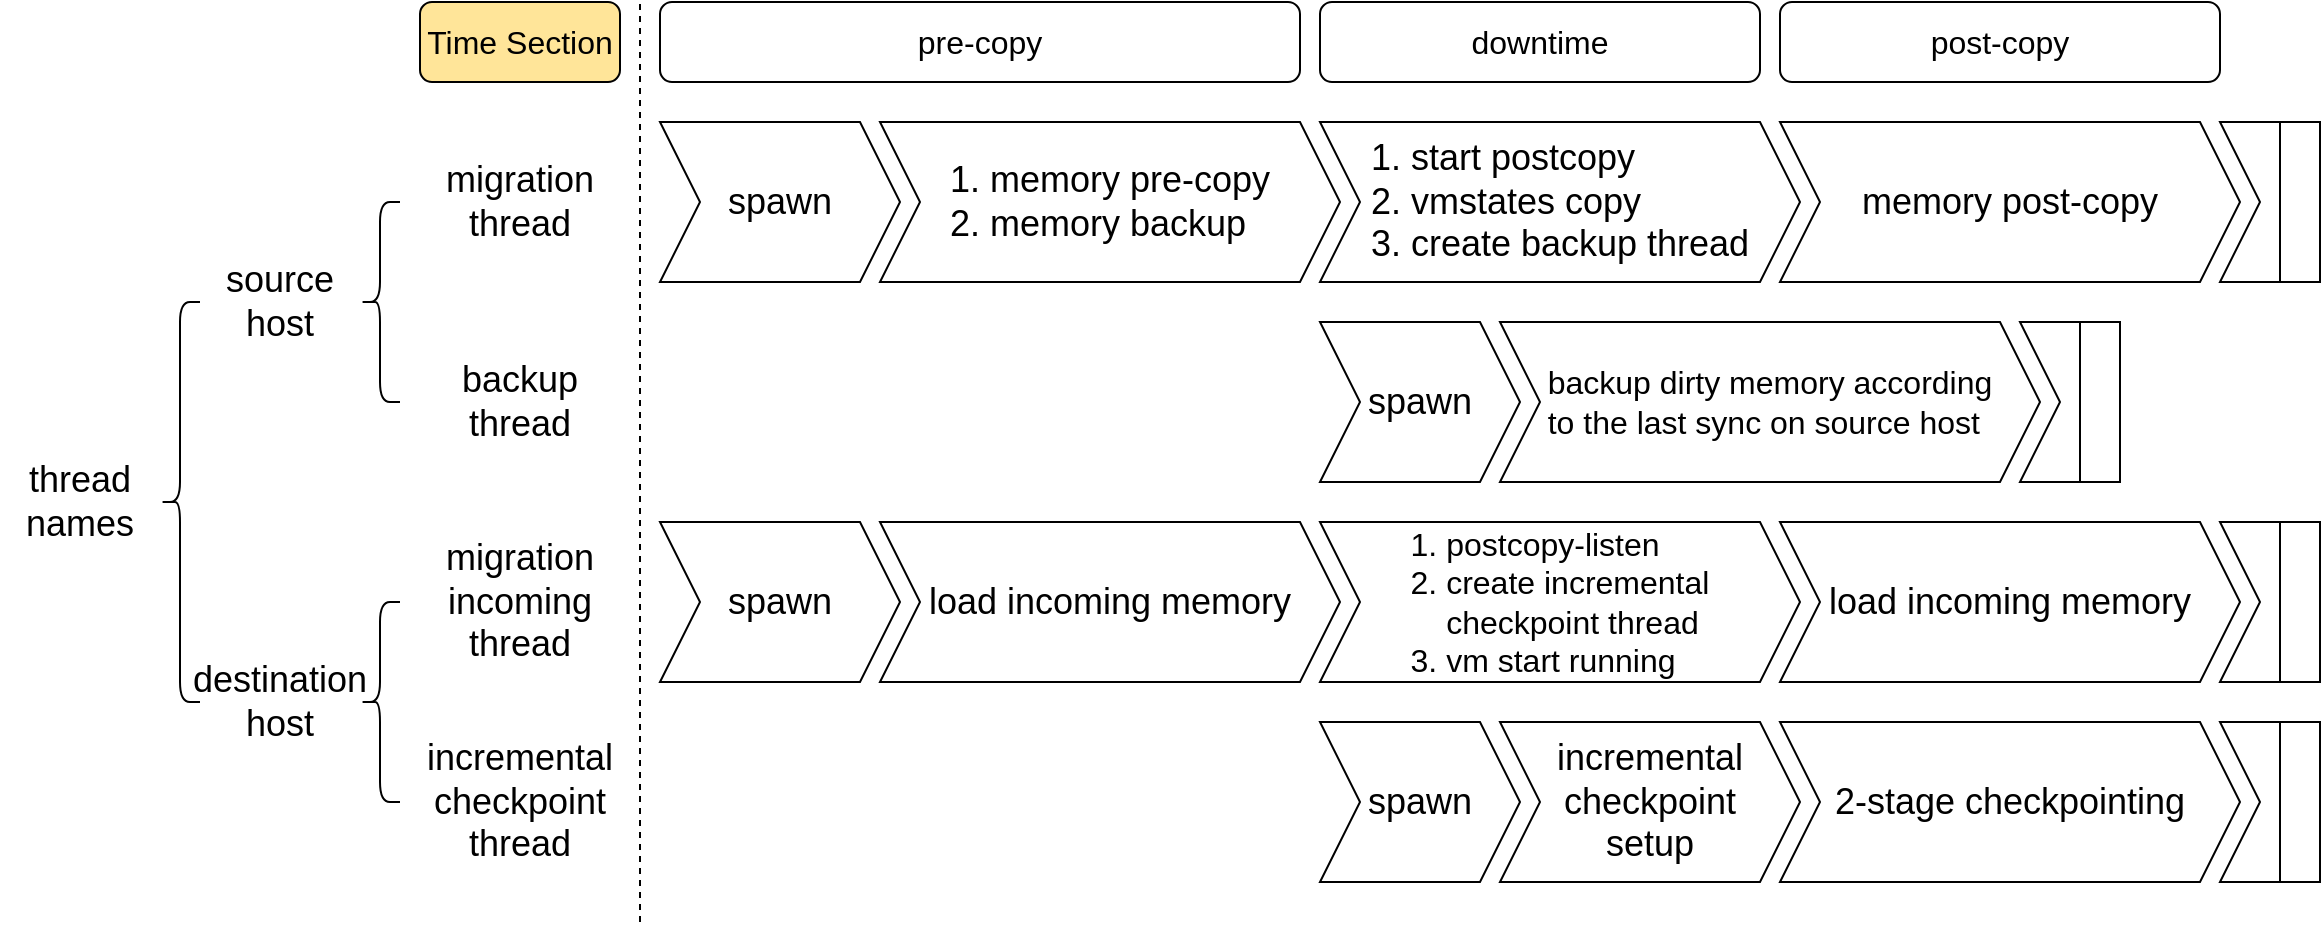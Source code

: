 <mxfile version="21.3.7" type="github">
  <diagram name="第 1 页" id="M2nebdxIByR3aajpJkj1">
    <mxGraphModel dx="1566" dy="470" grid="1" gridSize="10" guides="1" tooltips="1" connect="1" arrows="1" fold="1" page="1" pageScale="1" pageWidth="827" pageHeight="1169" math="0" shadow="0">
      <root>
        <mxCell id="0" />
        <mxCell id="1" parent="0" />
        <mxCell id="LrE-v7Y--Oum1L01Bre4-1" value="&lt;font style=&quot;font-size: 18px;&quot;&gt;spawn&lt;/font&gt;" style="shape=step;perimeter=stepPerimeter;whiteSpace=wrap;html=1;fixedSize=1;" vertex="1" parent="1">
          <mxGeometry x="130" y="360" width="120" height="80" as="geometry" />
        </mxCell>
        <mxCell id="LrE-v7Y--Oum1L01Bre4-2" value="&lt;font style=&quot;font-size: 18px;&quot;&gt;migration thread&lt;/font&gt;" style="text;html=1;strokeColor=none;fillColor=none;align=center;verticalAlign=middle;whiteSpace=wrap;rounded=0;" vertex="1" parent="1">
          <mxGeometry x="20" y="380" width="80" height="40" as="geometry" />
        </mxCell>
        <mxCell id="LrE-v7Y--Oum1L01Bre4-4" value="&lt;font size=&quot;3&quot;&gt;pre-copy&lt;/font&gt;" style="rounded=1;whiteSpace=wrap;html=1;" vertex="1" parent="1">
          <mxGeometry x="130" y="300" width="320" height="40" as="geometry" />
        </mxCell>
        <mxCell id="LrE-v7Y--Oum1L01Bre4-5" value="&lt;font style=&quot;font-size: 18px;&quot;&gt;thread&lt;br&gt;names&lt;/font&gt;" style="text;html=1;strokeColor=none;fillColor=none;align=center;verticalAlign=middle;whiteSpace=wrap;rounded=0;" vertex="1" parent="1">
          <mxGeometry x="-200" y="530" width="80" height="40" as="geometry" />
        </mxCell>
        <mxCell id="LrE-v7Y--Oum1L01Bre4-7" value="&lt;font size=&quot;3&quot;&gt;Time Section&lt;/font&gt;" style="rounded=1;whiteSpace=wrap;html=1;fillColor=#FFE599;" vertex="1" parent="1">
          <mxGeometry x="10" y="300" width="100" height="40" as="geometry" />
        </mxCell>
        <mxCell id="LrE-v7Y--Oum1L01Bre4-8" value="&lt;font style=&quot;font-size: 18px;&quot;&gt;backup thread&lt;/font&gt;" style="text;html=1;strokeColor=none;fillColor=none;align=center;verticalAlign=middle;whiteSpace=wrap;rounded=0;" vertex="1" parent="1">
          <mxGeometry x="20" y="480" width="80" height="40" as="geometry" />
        </mxCell>
        <mxCell id="LrE-v7Y--Oum1L01Bre4-10" value="&lt;font style=&quot;font-size: 18px;&quot;&gt;spawn&lt;/font&gt;" style="shape=step;perimeter=stepPerimeter;whiteSpace=wrap;html=1;fixedSize=1;" vertex="1" parent="1">
          <mxGeometry x="130" y="560" width="120" height="80" as="geometry" />
        </mxCell>
        <mxCell id="LrE-v7Y--Oum1L01Bre4-12" value="&lt;font style=&quot;font-size: 18px;&quot;&gt;migration incoming thread&lt;/font&gt;" style="text;html=1;strokeColor=none;fillColor=none;align=center;verticalAlign=middle;whiteSpace=wrap;rounded=0;" vertex="1" parent="1">
          <mxGeometry x="20" y="580" width="80" height="40" as="geometry" />
        </mxCell>
        <mxCell id="LrE-v7Y--Oum1L01Bre4-13" value="&lt;font style=&quot;font-size: 18px;&quot;&gt;incremental checkpoint thread&lt;/font&gt;" style="text;html=1;strokeColor=none;fillColor=none;align=center;verticalAlign=middle;whiteSpace=wrap;rounded=0;" vertex="1" parent="1">
          <mxGeometry x="20" y="680" width="80" height="40" as="geometry" />
        </mxCell>
        <mxCell id="LrE-v7Y--Oum1L01Bre4-14" value="" style="shape=curlyBracket;whiteSpace=wrap;html=1;rounded=1;labelPosition=left;verticalLabelPosition=middle;align=right;verticalAlign=middle;" vertex="1" parent="1">
          <mxGeometry x="-120" y="450" width="20" height="200" as="geometry" />
        </mxCell>
        <mxCell id="LrE-v7Y--Oum1L01Bre4-16" value="&lt;span style=&quot;font-size: 18px;&quot;&gt;source host&lt;/span&gt;" style="text;html=1;strokeColor=none;fillColor=none;align=center;verticalAlign=middle;whiteSpace=wrap;rounded=0;" vertex="1" parent="1">
          <mxGeometry x="-100" y="430" width="80" height="40" as="geometry" />
        </mxCell>
        <mxCell id="LrE-v7Y--Oum1L01Bre4-17" value="" style="shape=curlyBracket;whiteSpace=wrap;html=1;rounded=1;labelPosition=left;verticalLabelPosition=middle;align=right;verticalAlign=middle;" vertex="1" parent="1">
          <mxGeometry x="-20" y="400" width="20" height="100" as="geometry" />
        </mxCell>
        <mxCell id="LrE-v7Y--Oum1L01Bre4-18" value="&lt;span style=&quot;font-size: 18px;&quot;&gt;destination host&lt;/span&gt;" style="text;html=1;strokeColor=none;fillColor=none;align=center;verticalAlign=middle;whiteSpace=wrap;rounded=0;" vertex="1" parent="1">
          <mxGeometry x="-100" y="630" width="80" height="40" as="geometry" />
        </mxCell>
        <mxCell id="LrE-v7Y--Oum1L01Bre4-19" value="" style="shape=curlyBracket;whiteSpace=wrap;html=1;rounded=1;labelPosition=left;verticalLabelPosition=middle;align=right;verticalAlign=middle;" vertex="1" parent="1">
          <mxGeometry x="-20" y="600" width="20" height="100" as="geometry" />
        </mxCell>
        <mxCell id="LrE-v7Y--Oum1L01Bre4-20" value="" style="endArrow=none;dashed=1;html=1;rounded=0;" edge="1" parent="1">
          <mxGeometry width="50" height="50" relative="1" as="geometry">
            <mxPoint x="120" y="760" as="sourcePoint" />
            <mxPoint x="120" y="300" as="targetPoint" />
          </mxGeometry>
        </mxCell>
        <mxCell id="LrE-v7Y--Oum1L01Bre4-22" value="&lt;div style=&quot;text-align: left;&quot;&gt;&lt;span style=&quot;font-size: 18px; background-color: initial;&quot;&gt;1. memory pre-copy&lt;/span&gt;&lt;/div&gt;&lt;font style=&quot;font-size: 18px;&quot;&gt;&lt;div style=&quot;text-align: left;&quot;&gt;&lt;span style=&quot;background-color: initial;&quot;&gt;2. memory backup&lt;/span&gt;&lt;/div&gt;&lt;/font&gt;" style="shape=step;perimeter=stepPerimeter;whiteSpace=wrap;html=1;fixedSize=1;" vertex="1" parent="1">
          <mxGeometry x="240" y="360" width="230" height="80" as="geometry" />
        </mxCell>
        <mxCell id="LrE-v7Y--Oum1L01Bre4-23" value="&lt;font size=&quot;3&quot;&gt;downtime&lt;/font&gt;" style="rounded=1;whiteSpace=wrap;html=1;" vertex="1" parent="1">
          <mxGeometry x="460" y="300" width="220" height="40" as="geometry" />
        </mxCell>
        <mxCell id="LrE-v7Y--Oum1L01Bre4-25" value="&lt;font style=&quot;font-size: 18px;&quot;&gt;spawn&lt;/font&gt;" style="shape=step;perimeter=stepPerimeter;whiteSpace=wrap;html=1;fixedSize=1;" vertex="1" parent="1">
          <mxGeometry x="460" y="460" width="100" height="80" as="geometry" />
        </mxCell>
        <mxCell id="LrE-v7Y--Oum1L01Bre4-26" value="&lt;font style=&quot;font-size: 18px;&quot;&gt;spawn&lt;/font&gt;" style="shape=step;perimeter=stepPerimeter;whiteSpace=wrap;html=1;fixedSize=1;" vertex="1" parent="1">
          <mxGeometry x="460" y="660" width="100" height="80" as="geometry" />
        </mxCell>
        <mxCell id="LrE-v7Y--Oum1L01Bre4-27" value="&lt;div style=&quot;text-align: left;&quot;&gt;&lt;span style=&quot;font-size: 18px; background-color: initial;&quot;&gt;1. start postcopy&lt;/span&gt;&lt;/div&gt;&lt;div style=&quot;text-align: left;&quot;&gt;&lt;span style=&quot;font-size: 18px; background-color: initial;&quot;&gt;2. vmstates copy&lt;/span&gt;&lt;/div&gt;&lt;font style=&quot;font-size: 18px;&quot;&gt;&lt;div style=&quot;text-align: left;&quot;&gt;&lt;span style=&quot;background-color: initial;&quot;&gt;3. create backup thread&lt;/span&gt;&lt;/div&gt;&lt;/font&gt;" style="shape=step;perimeter=stepPerimeter;whiteSpace=wrap;html=1;fixedSize=1;" vertex="1" parent="1">
          <mxGeometry x="460" y="360" width="240" height="80" as="geometry" />
        </mxCell>
        <mxCell id="LrE-v7Y--Oum1L01Bre4-28" value="&lt;div style=&quot;text-align: left;&quot;&gt;&lt;span style=&quot;font-size: 18px;&quot;&gt;load incoming memory&lt;/span&gt;&lt;/div&gt;" style="shape=step;perimeter=stepPerimeter;whiteSpace=wrap;html=1;fixedSize=1;" vertex="1" parent="1">
          <mxGeometry x="240" y="560" width="230" height="80" as="geometry" />
        </mxCell>
        <mxCell id="LrE-v7Y--Oum1L01Bre4-29" value="&lt;font size=&quot;3&quot;&gt;post-copy&lt;/font&gt;" style="rounded=1;whiteSpace=wrap;html=1;" vertex="1" parent="1">
          <mxGeometry x="690" y="300" width="220" height="40" as="geometry" />
        </mxCell>
        <mxCell id="LrE-v7Y--Oum1L01Bre4-30" value="&lt;div style=&quot;text-align: left;&quot;&gt;&lt;font style=&quot;font-size: 16px;&quot;&gt;backup dirty memory&amp;nbsp;&lt;span style=&quot;background-color: initial;&quot;&gt;according&lt;/span&gt;&lt;/font&gt;&lt;/div&gt;&lt;div style=&quot;text-align: left;&quot;&gt;&lt;font style=&quot;font-size: 16px;&quot;&gt;&lt;span style=&quot;background-color: initial;&quot;&gt;to the last&amp;nbsp;&lt;/span&gt;&lt;span style=&quot;background-color: initial;&quot;&gt;sync&amp;nbsp;&lt;/span&gt;&lt;span style=&quot;background-color: initial;&quot;&gt;on source host&amp;nbsp;&lt;/span&gt;&lt;/font&gt;&lt;/div&gt;" style="shape=step;perimeter=stepPerimeter;whiteSpace=wrap;html=1;fixedSize=1;" vertex="1" parent="1">
          <mxGeometry x="550" y="460" width="270" height="80" as="geometry" />
        </mxCell>
        <mxCell id="LrE-v7Y--Oum1L01Bre4-31" value="&lt;div style=&quot;text-align: left;&quot;&gt;&lt;span style=&quot;background-color: initial;&quot;&gt;&lt;font style=&quot;font-size: 16px;&quot;&gt;1. postcopy-listen&lt;/font&gt;&lt;/span&gt;&lt;/div&gt;&lt;div style=&quot;text-align: left;&quot;&gt;&lt;font size=&quot;3&quot;&gt;&lt;span style=&quot;background-color: initial;&quot;&gt;2. &lt;/span&gt;&lt;span style=&quot;background-color: initial;&quot;&gt;create incremental&lt;/span&gt;&lt;/font&gt;&lt;/div&gt;&lt;div style=&quot;text-align: left;&quot;&gt;&lt;span style=&quot;background-color: initial;&quot;&gt;&lt;font size=&quot;3&quot;&gt;&amp;nbsp; &amp;nbsp; checkpoint thread&lt;/font&gt;&lt;/span&gt;&lt;/div&gt;&lt;div style=&quot;text-align: left;&quot;&gt;&lt;span style=&quot;background-color: initial;&quot;&gt;&lt;font size=&quot;3&quot;&gt;3. vm start running&lt;/font&gt;&lt;/span&gt;&lt;/div&gt;" style="shape=step;perimeter=stepPerimeter;whiteSpace=wrap;html=1;fixedSize=1;" vertex="1" parent="1">
          <mxGeometry x="460" y="560" width="240" height="80" as="geometry" />
        </mxCell>
        <mxCell id="LrE-v7Y--Oum1L01Bre4-32" value="&lt;div style=&quot;&quot;&gt;&lt;span style=&quot;font-size: 18px;&quot;&gt;incremental&lt;/span&gt;&lt;/div&gt;&lt;div style=&quot;&quot;&gt;&lt;span style=&quot;font-size: 18px;&quot;&gt;checkpoint&lt;/span&gt;&lt;/div&gt;&lt;div style=&quot;&quot;&gt;&lt;span style=&quot;font-size: 18px;&quot;&gt;setup&lt;/span&gt;&lt;/div&gt;" style="shape=step;perimeter=stepPerimeter;whiteSpace=wrap;html=1;fixedSize=1;align=center;" vertex="1" parent="1">
          <mxGeometry x="550" y="660" width="150" height="80" as="geometry" />
        </mxCell>
        <mxCell id="LrE-v7Y--Oum1L01Bre4-33" value="&lt;div style=&quot;text-align: left;&quot;&gt;&lt;span style=&quot;font-size: 18px;&quot;&gt;memory post-copy&lt;/span&gt;&lt;/div&gt;" style="shape=step;perimeter=stepPerimeter;whiteSpace=wrap;html=1;fixedSize=1;" vertex="1" parent="1">
          <mxGeometry x="690" y="360" width="230" height="80" as="geometry" />
        </mxCell>
        <mxCell id="LrE-v7Y--Oum1L01Bre4-34" value="&lt;div style=&quot;text-align: left;&quot;&gt;&lt;span style=&quot;font-size: 18px;&quot;&gt;load incoming memory&lt;/span&gt;&lt;/div&gt;" style="shape=step;perimeter=stepPerimeter;whiteSpace=wrap;html=1;fixedSize=1;" vertex="1" parent="1">
          <mxGeometry x="690" y="560" width="230" height="80" as="geometry" />
        </mxCell>
        <mxCell id="LrE-v7Y--Oum1L01Bre4-35" value="&lt;div style=&quot;&quot;&gt;&lt;span style=&quot;font-size: 18px;&quot;&gt;2-stage checkpointing&lt;/span&gt;&lt;/div&gt;" style="shape=step;perimeter=stepPerimeter;whiteSpace=wrap;html=1;fixedSize=1;align=center;" vertex="1" parent="1">
          <mxGeometry x="690" y="660" width="230" height="80" as="geometry" />
        </mxCell>
        <mxCell id="LrE-v7Y--Oum1L01Bre4-36" value="" style="shape=step;perimeter=stepPerimeter;whiteSpace=wrap;html=1;fixedSize=1;" vertex="1" parent="1">
          <mxGeometry x="810" y="460" width="50" height="80" as="geometry" />
        </mxCell>
        <mxCell id="LrE-v7Y--Oum1L01Bre4-38" value="" style="rounded=0;whiteSpace=wrap;html=1;strokeColor=default;" vertex="1" parent="1">
          <mxGeometry x="840" y="460" width="20" height="80" as="geometry" />
        </mxCell>
        <mxCell id="LrE-v7Y--Oum1L01Bre4-40" value="" style="shape=step;perimeter=stepPerimeter;whiteSpace=wrap;html=1;fixedSize=1;" vertex="1" parent="1">
          <mxGeometry x="910" y="360" width="50" height="80" as="geometry" />
        </mxCell>
        <mxCell id="LrE-v7Y--Oum1L01Bre4-41" value="" style="rounded=0;whiteSpace=wrap;html=1;strokeColor=default;" vertex="1" parent="1">
          <mxGeometry x="940" y="360" width="20" height="80" as="geometry" />
        </mxCell>
        <mxCell id="LrE-v7Y--Oum1L01Bre4-42" value="" style="shape=step;perimeter=stepPerimeter;whiteSpace=wrap;html=1;fixedSize=1;" vertex="1" parent="1">
          <mxGeometry x="910" y="560" width="50" height="80" as="geometry" />
        </mxCell>
        <mxCell id="LrE-v7Y--Oum1L01Bre4-43" value="" style="rounded=0;whiteSpace=wrap;html=1;strokeColor=default;" vertex="1" parent="1">
          <mxGeometry x="940" y="560" width="20" height="80" as="geometry" />
        </mxCell>
        <mxCell id="LrE-v7Y--Oum1L01Bre4-44" value="" style="shape=step;perimeter=stepPerimeter;whiteSpace=wrap;html=1;fixedSize=1;" vertex="1" parent="1">
          <mxGeometry x="910" y="660" width="50" height="80" as="geometry" />
        </mxCell>
        <mxCell id="LrE-v7Y--Oum1L01Bre4-45" value="" style="rounded=0;whiteSpace=wrap;html=1;strokeColor=default;" vertex="1" parent="1">
          <mxGeometry x="940" y="660" width="20" height="80" as="geometry" />
        </mxCell>
      </root>
    </mxGraphModel>
  </diagram>
</mxfile>
